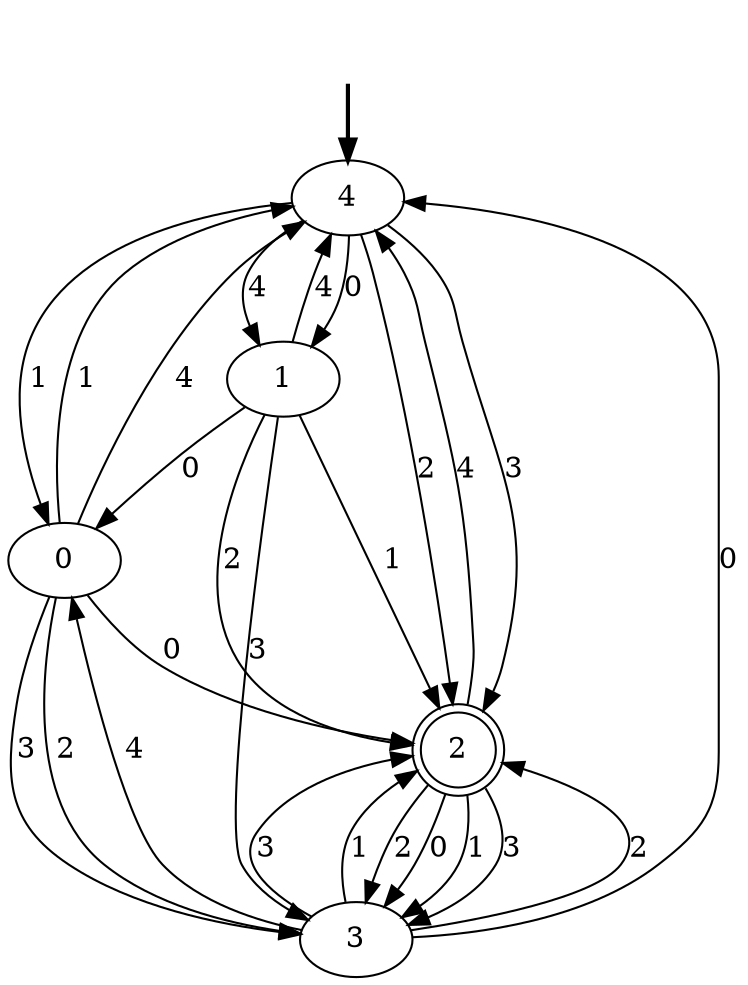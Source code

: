 digraph {
	fake [style=invisible]
	0
	1
	2 [shape=doublecircle]
	3
	4 [root=true]
	fake -> 4 [style=bold]
	0 -> 3 [label=2]
	1 -> 0 [label=0]
	3 -> 2 [label=2]
	4 -> 2 [label=2]
	2 -> 3 [label=2]
	1 -> 2 [label=1]
	2 -> 3 [label=0]
	0 -> 2 [label=0]
	0 -> 4 [label=1]
	4 -> 1 [label=0]
	1 -> 2 [label=2]
	4 -> 0 [label=1]
	4 -> 1 [label=4]
	0 -> 3 [label=3]
	3 -> 4 [label=0]
	1 -> 3 [label=3]
	2 -> 4 [label=4]
	3 -> 2 [label=3]
	0 -> 4 [label=4]
	2 -> 3 [label=1]
	2 -> 3 [label=3]
	4 -> 2 [label=3]
	3 -> 0 [label=4]
	3 -> 2 [label=1]
	1 -> 4 [label=4]
}
